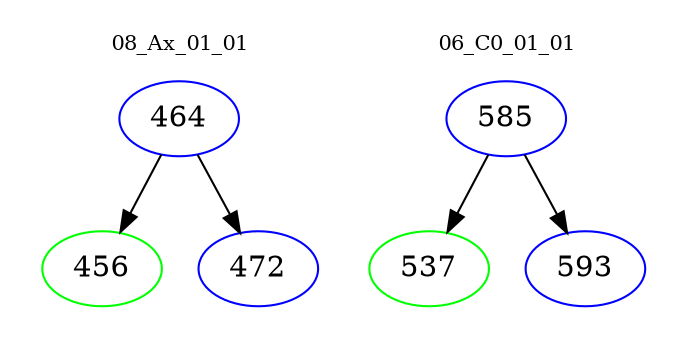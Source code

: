 digraph{
subgraph cluster_0 {
color = white
label = "08_Ax_01_01";
fontsize=10;
T0_464 [label="464", color="blue"]
T0_464 -> T0_456 [color="black"]
T0_456 [label="456", color="green"]
T0_464 -> T0_472 [color="black"]
T0_472 [label="472", color="blue"]
}
subgraph cluster_1 {
color = white
label = "06_C0_01_01";
fontsize=10;
T1_585 [label="585", color="blue"]
T1_585 -> T1_537 [color="black"]
T1_537 [label="537", color="green"]
T1_585 -> T1_593 [color="black"]
T1_593 [label="593", color="blue"]
}
}
